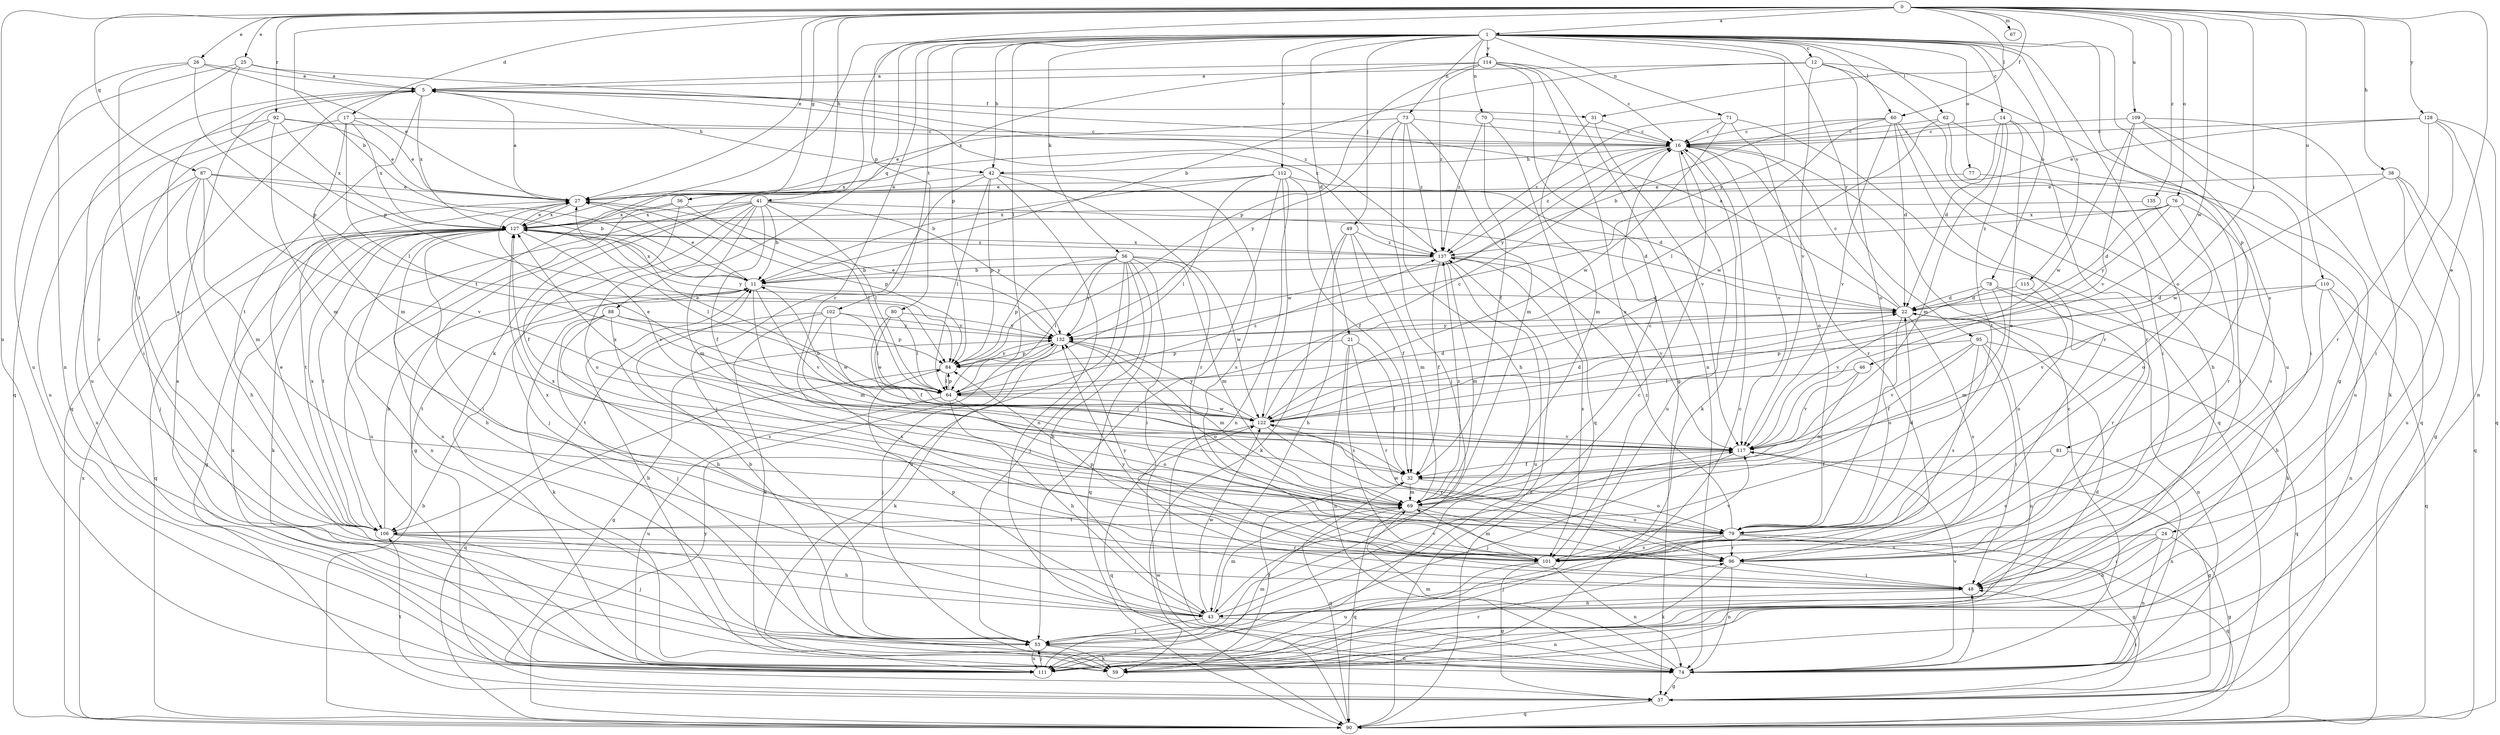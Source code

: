 strict digraph  {
0;
1;
5;
11;
12;
14;
16;
17;
21;
22;
24;
25;
26;
27;
31;
32;
36;
37;
38;
41;
42;
43;
46;
48;
49;
53;
56;
59;
60;
62;
64;
67;
69;
70;
71;
73;
74;
76;
77;
78;
79;
80;
81;
84;
87;
88;
90;
92;
95;
96;
101;
102;
106;
109;
110;
111;
112;
114;
115;
117;
122;
127;
128;
132;
135;
137;
0 -> 1  [label=a];
0 -> 11  [label=b];
0 -> 17  [label=d];
0 -> 24  [label=e];
0 -> 25  [label=e];
0 -> 26  [label=e];
0 -> 27  [label=e];
0 -> 31  [label=f];
0 -> 36  [label=g];
0 -> 38  [label=h];
0 -> 41  [label=h];
0 -> 46  [label=i];
0 -> 60  [label=l];
0 -> 67  [label=m];
0 -> 76  [label=o];
0 -> 80  [label=p];
0 -> 87  [label=q];
0 -> 92  [label=r];
0 -> 109  [label=u];
0 -> 110  [label=u];
0 -> 111  [label=u];
0 -> 122  [label=w];
0 -> 128  [label=y];
0 -> 135  [label=z];
1 -> 12  [label=c];
1 -> 14  [label=c];
1 -> 21  [label=d];
1 -> 42  [label=h];
1 -> 49  [label=j];
1 -> 56  [label=k];
1 -> 59  [label=k];
1 -> 60  [label=l];
1 -> 62  [label=l];
1 -> 64  [label=l];
1 -> 70  [label=n];
1 -> 71  [label=n];
1 -> 73  [label=n];
1 -> 77  [label=o];
1 -> 78  [label=o];
1 -> 79  [label=o];
1 -> 81  [label=p];
1 -> 84  [label=p];
1 -> 88  [label=q];
1 -> 95  [label=r];
1 -> 96  [label=r];
1 -> 101  [label=s];
1 -> 102  [label=t];
1 -> 106  [label=t];
1 -> 112  [label=v];
1 -> 114  [label=v];
1 -> 115  [label=v];
1 -> 132  [label=y];
5 -> 31  [label=f];
5 -> 42  [label=h];
5 -> 90  [label=q];
5 -> 106  [label=t];
5 -> 111  [label=u];
5 -> 127  [label=x];
5 -> 137  [label=z];
11 -> 22  [label=d];
11 -> 27  [label=e];
11 -> 69  [label=m];
11 -> 106  [label=t];
11 -> 117  [label=v];
11 -> 127  [label=x];
12 -> 5  [label=a];
12 -> 11  [label=b];
12 -> 37  [label=g];
12 -> 79  [label=o];
12 -> 111  [label=u];
12 -> 117  [label=v];
14 -> 16  [label=c];
14 -> 22  [label=d];
14 -> 69  [label=m];
14 -> 79  [label=o];
14 -> 96  [label=r];
14 -> 106  [label=t];
16 -> 42  [label=h];
16 -> 59  [label=k];
16 -> 96  [label=r];
16 -> 111  [label=u];
16 -> 117  [label=v];
16 -> 127  [label=x];
16 -> 132  [label=y];
16 -> 137  [label=z];
17 -> 16  [label=c];
17 -> 27  [label=e];
17 -> 48  [label=i];
17 -> 64  [label=l];
17 -> 69  [label=m];
17 -> 127  [label=x];
21 -> 32  [label=f];
21 -> 74  [label=n];
21 -> 84  [label=p];
21 -> 96  [label=r];
21 -> 101  [label=s];
22 -> 5  [label=a];
22 -> 16  [label=c];
22 -> 74  [label=n];
22 -> 79  [label=o];
22 -> 101  [label=s];
22 -> 132  [label=y];
24 -> 37  [label=g];
24 -> 43  [label=h];
24 -> 48  [label=i];
24 -> 74  [label=n];
24 -> 101  [label=s];
25 -> 5  [label=a];
25 -> 84  [label=p];
25 -> 90  [label=q];
25 -> 111  [label=u];
25 -> 137  [label=z];
26 -> 5  [label=a];
26 -> 27  [label=e];
26 -> 74  [label=n];
26 -> 84  [label=p];
26 -> 106  [label=t];
27 -> 5  [label=a];
27 -> 84  [label=p];
27 -> 106  [label=t];
27 -> 127  [label=x];
31 -> 16  [label=c];
31 -> 69  [label=m];
31 -> 117  [label=v];
32 -> 69  [label=m];
32 -> 79  [label=o];
32 -> 90  [label=q];
36 -> 32  [label=f];
36 -> 64  [label=l];
36 -> 74  [label=n];
36 -> 127  [label=x];
37 -> 48  [label=i];
37 -> 90  [label=q];
37 -> 106  [label=t];
38 -> 27  [label=e];
38 -> 37  [label=g];
38 -> 90  [label=q];
38 -> 111  [label=u];
38 -> 122  [label=w];
41 -> 11  [label=b];
41 -> 22  [label=d];
41 -> 32  [label=f];
41 -> 37  [label=g];
41 -> 53  [label=j];
41 -> 64  [label=l];
41 -> 69  [label=m];
41 -> 79  [label=o];
41 -> 111  [label=u];
41 -> 127  [label=x];
41 -> 132  [label=y];
42 -> 27  [label=e];
42 -> 53  [label=j];
42 -> 64  [label=l];
42 -> 74  [label=n];
42 -> 84  [label=p];
42 -> 96  [label=r];
42 -> 101  [label=s];
43 -> 53  [label=j];
43 -> 69  [label=m];
43 -> 74  [label=n];
43 -> 84  [label=p];
43 -> 117  [label=v];
43 -> 122  [label=w];
46 -> 64  [label=l];
46 -> 69  [label=m];
46 -> 117  [label=v];
48 -> 43  [label=h];
48 -> 132  [label=y];
49 -> 32  [label=f];
49 -> 43  [label=h];
49 -> 59  [label=k];
49 -> 69  [label=m];
49 -> 137  [label=z];
53 -> 11  [label=b];
53 -> 16  [label=c];
53 -> 59  [label=k];
53 -> 74  [label=n];
53 -> 111  [label=u];
56 -> 11  [label=b];
56 -> 43  [label=h];
56 -> 48  [label=i];
56 -> 53  [label=j];
56 -> 64  [label=l];
56 -> 69  [label=m];
56 -> 84  [label=p];
56 -> 90  [label=q];
56 -> 111  [label=u];
56 -> 122  [label=w];
56 -> 132  [label=y];
59 -> 5  [label=a];
59 -> 11  [label=b];
59 -> 16  [label=c];
59 -> 32  [label=f];
60 -> 11  [label=b];
60 -> 16  [label=c];
60 -> 22  [label=d];
60 -> 43  [label=h];
60 -> 64  [label=l];
60 -> 96  [label=r];
60 -> 117  [label=v];
62 -> 16  [label=c];
62 -> 48  [label=i];
62 -> 111  [label=u];
62 -> 122  [label=w];
64 -> 22  [label=d];
64 -> 27  [label=e];
64 -> 43  [label=h];
64 -> 79  [label=o];
64 -> 84  [label=p];
64 -> 111  [label=u];
64 -> 122  [label=w];
64 -> 137  [label=z];
69 -> 16  [label=c];
69 -> 48  [label=i];
69 -> 79  [label=o];
69 -> 90  [label=q];
69 -> 106  [label=t];
69 -> 137  [label=z];
70 -> 16  [label=c];
70 -> 32  [label=f];
70 -> 90  [label=q];
70 -> 137  [label=z];
71 -> 16  [label=c];
71 -> 79  [label=o];
71 -> 90  [label=q];
71 -> 122  [label=w];
71 -> 137  [label=z];
73 -> 16  [label=c];
73 -> 27  [label=e];
73 -> 43  [label=h];
73 -> 53  [label=j];
73 -> 69  [label=m];
73 -> 132  [label=y];
73 -> 137  [label=z];
74 -> 16  [label=c];
74 -> 37  [label=g];
74 -> 48  [label=i];
74 -> 69  [label=m];
74 -> 117  [label=v];
76 -> 22  [label=d];
76 -> 96  [label=r];
76 -> 101  [label=s];
76 -> 127  [label=x];
76 -> 132  [label=y];
76 -> 137  [label=z];
77 -> 27  [label=e];
77 -> 48  [label=i];
78 -> 22  [label=d];
78 -> 59  [label=k];
78 -> 69  [label=m];
78 -> 96  [label=r];
78 -> 117  [label=v];
79 -> 22  [label=d];
79 -> 37  [label=g];
79 -> 53  [label=j];
79 -> 90  [label=q];
79 -> 96  [label=r];
79 -> 101  [label=s];
79 -> 122  [label=w];
79 -> 127  [label=x];
79 -> 137  [label=z];
80 -> 32  [label=f];
80 -> 64  [label=l];
80 -> 122  [label=w];
80 -> 132  [label=y];
81 -> 32  [label=f];
81 -> 74  [label=n];
81 -> 101  [label=s];
84 -> 64  [label=l];
84 -> 90  [label=q];
84 -> 132  [label=y];
87 -> 11  [label=b];
87 -> 27  [label=e];
87 -> 43  [label=h];
87 -> 53  [label=j];
87 -> 69  [label=m];
87 -> 111  [label=u];
87 -> 117  [label=v];
88 -> 43  [label=h];
88 -> 53  [label=j];
88 -> 59  [label=k];
88 -> 84  [label=p];
88 -> 101  [label=s];
88 -> 132  [label=y];
90 -> 11  [label=b];
90 -> 122  [label=w];
90 -> 127  [label=x];
90 -> 132  [label=y];
90 -> 137  [label=z];
92 -> 16  [label=c];
92 -> 27  [label=e];
92 -> 69  [label=m];
92 -> 96  [label=r];
92 -> 111  [label=u];
92 -> 127  [label=x];
95 -> 32  [label=f];
95 -> 48  [label=i];
95 -> 84  [label=p];
95 -> 90  [label=q];
95 -> 101  [label=s];
95 -> 111  [label=u];
95 -> 117  [label=v];
96 -> 48  [label=i];
96 -> 59  [label=k];
96 -> 74  [label=n];
101 -> 37  [label=g];
101 -> 69  [label=m];
101 -> 74  [label=n];
101 -> 84  [label=p];
101 -> 111  [label=u];
101 -> 117  [label=v];
101 -> 127  [label=x];
101 -> 132  [label=y];
102 -> 59  [label=k];
102 -> 64  [label=l];
102 -> 101  [label=s];
102 -> 106  [label=t];
102 -> 122  [label=w];
102 -> 132  [label=y];
106 -> 5  [label=a];
106 -> 11  [label=b];
106 -> 27  [label=e];
106 -> 43  [label=h];
106 -> 53  [label=j];
106 -> 96  [label=r];
106 -> 127  [label=x];
109 -> 16  [label=c];
109 -> 48  [label=i];
109 -> 59  [label=k];
109 -> 90  [label=q];
109 -> 117  [label=v];
109 -> 122  [label=w];
110 -> 22  [label=d];
110 -> 43  [label=h];
110 -> 74  [label=n];
110 -> 90  [label=q];
110 -> 117  [label=v];
111 -> 22  [label=d];
111 -> 53  [label=j];
111 -> 69  [label=m];
111 -> 96  [label=r];
111 -> 127  [label=x];
112 -> 11  [label=b];
112 -> 22  [label=d];
112 -> 27  [label=e];
112 -> 32  [label=f];
112 -> 53  [label=j];
112 -> 64  [label=l];
112 -> 74  [label=n];
112 -> 122  [label=w];
114 -> 5  [label=a];
114 -> 16  [label=c];
114 -> 37  [label=g];
114 -> 74  [label=n];
114 -> 84  [label=p];
114 -> 101  [label=s];
114 -> 127  [label=x];
114 -> 137  [label=z];
115 -> 22  [label=d];
115 -> 79  [label=o];
117 -> 32  [label=f];
117 -> 37  [label=g];
117 -> 53  [label=j];
117 -> 127  [label=x];
122 -> 11  [label=b];
122 -> 16  [label=c];
122 -> 22  [label=d];
122 -> 27  [label=e];
122 -> 90  [label=q];
122 -> 96  [label=r];
122 -> 117  [label=v];
122 -> 132  [label=y];
127 -> 27  [label=e];
127 -> 37  [label=g];
127 -> 43  [label=h];
127 -> 48  [label=i];
127 -> 59  [label=k];
127 -> 64  [label=l];
127 -> 74  [label=n];
127 -> 90  [label=q];
127 -> 106  [label=t];
127 -> 117  [label=v];
127 -> 132  [label=y];
127 -> 137  [label=z];
128 -> 16  [label=c];
128 -> 27  [label=e];
128 -> 48  [label=i];
128 -> 74  [label=n];
128 -> 90  [label=q];
128 -> 96  [label=r];
132 -> 27  [label=e];
132 -> 37  [label=g];
132 -> 53  [label=j];
132 -> 59  [label=k];
132 -> 69  [label=m];
132 -> 79  [label=o];
132 -> 84  [label=p];
135 -> 79  [label=o];
135 -> 127  [label=x];
137 -> 11  [label=b];
137 -> 32  [label=f];
137 -> 69  [label=m];
137 -> 101  [label=s];
137 -> 111  [label=u];
137 -> 117  [label=v];
137 -> 127  [label=x];
}
